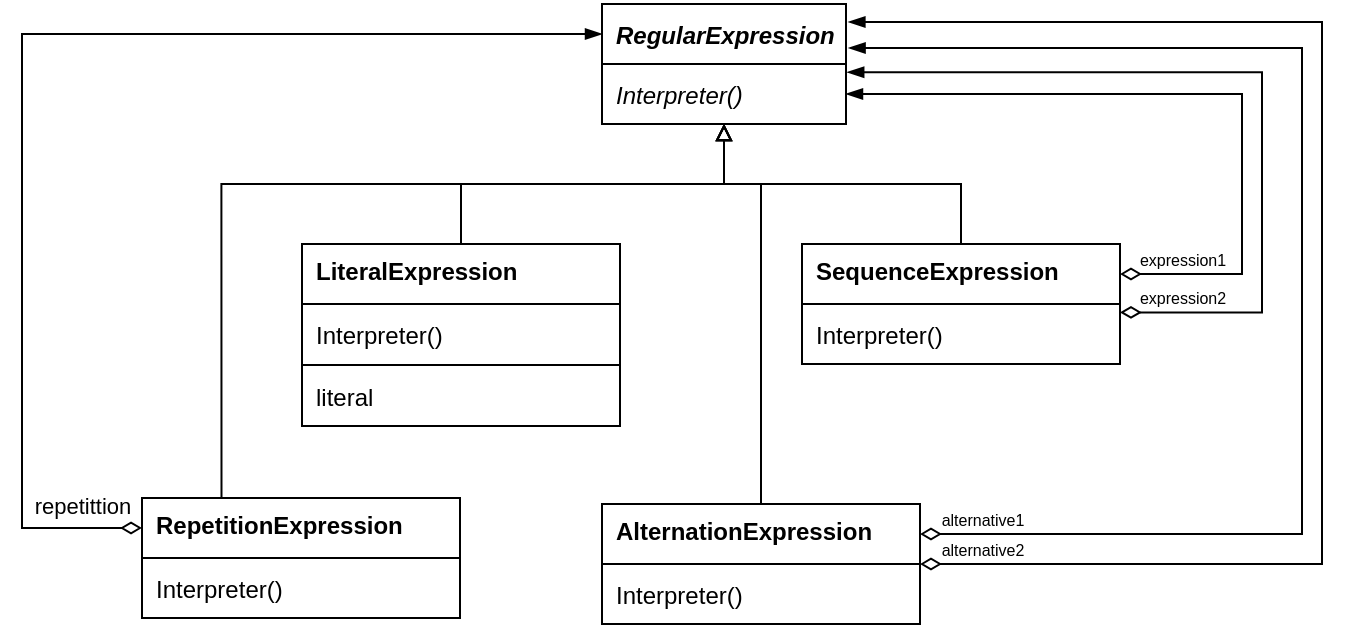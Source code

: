 <mxfile version="21.2.8" type="device">
  <diagram name="Page-1" id="mQ5jo2GKc0BcLItz1h-8">
    <mxGraphModel dx="977" dy="654" grid="1" gridSize="10" guides="1" tooltips="1" connect="1" arrows="1" fold="1" page="1" pageScale="1" pageWidth="850" pageHeight="1100" math="0" shadow="0">
      <root>
        <mxCell id="0" />
        <mxCell id="1" parent="0" />
        <mxCell id="5M_DOymnlada10cuIHT1-1" value="RegularExpression" style="swimlane;fontStyle=3;childLayout=stackLayout;horizontal=1;startSize=30;fillColor=none;horizontalStack=0;resizeParent=1;resizeParentMax=0;resizeLast=0;collapsible=0;marginBottom=0;fontSize=12;swimlaneHead=1;swimlaneBody=1;connectable=1;allowArrows=1;dropTarget=1;align=left;spacingLeft=5;" vertex="1" parent="1">
          <mxGeometry x="370" y="90" width="122" height="60" as="geometry">
            <mxRectangle x="245" y="370" width="90" height="26" as="alternateBounds" />
          </mxGeometry>
        </mxCell>
        <mxCell id="5M_DOymnlada10cuIHT1-2" value="Interpreter()" style="text;strokeColor=none;fillColor=none;align=left;verticalAlign=middle;spacingLeft=5;spacingRight=4;overflow=hidden;rotatable=0;points=[[0,0.5],[1,0.5]];portConstraint=eastwest;fontSize=12;fontStyle=2;connectable=0;" vertex="1" parent="5M_DOymnlada10cuIHT1-1">
          <mxGeometry y="30" width="122" height="30" as="geometry" />
        </mxCell>
        <mxCell id="5M_DOymnlada10cuIHT1-3" value="&lt;span style=&quot;font-weight: 700;&quot;&gt;LiteralExpression&lt;/span&gt;" style="swimlane;fontStyle=0;align=left;verticalAlign=top;childLayout=stackLayout;horizontal=1;startSize=30;horizontalStack=0;resizeParent=1;resizeParentMax=0;resizeLast=0;collapsible=0;marginBottom=0;html=1;spacingLeft=5;" vertex="1" parent="1">
          <mxGeometry x="220" y="210" width="159" height="91" as="geometry" />
        </mxCell>
        <mxCell id="5M_DOymnlada10cuIHT1-4" value="Interpreter()" style="text;strokeColor=none;fillColor=none;align=left;verticalAlign=middle;spacingLeft=5;spacingRight=4;overflow=hidden;rotatable=0;points=[[0,0.5],[1,0.5]];portConstraint=eastwest;fontSize=12;fontStyle=0;connectable=0;allowArrows=0;" vertex="1" parent="5M_DOymnlada10cuIHT1-3">
          <mxGeometry y="30" width="159" height="30" as="geometry" />
        </mxCell>
        <mxCell id="5M_DOymnlada10cuIHT1-5" value="" style="line;strokeWidth=1;fillColor=none;align=left;verticalAlign=middle;spacingTop=-1;spacingLeft=3;spacingRight=3;rotatable=0;labelPosition=right;points=[];portConstraint=eastwest;" vertex="1" parent="5M_DOymnlada10cuIHT1-3">
          <mxGeometry y="60" width="159" height="1" as="geometry" />
        </mxCell>
        <mxCell id="5M_DOymnlada10cuIHT1-6" value="literal" style="text;strokeColor=none;fillColor=none;align=left;verticalAlign=middle;spacingLeft=5;spacingRight=4;overflow=hidden;rotatable=0;points=[[0,0.5],[1,0.5]];portConstraint=eastwest;fontSize=12;fontStyle=0;connectable=1;allowArrows=0;" vertex="1" parent="5M_DOymnlada10cuIHT1-3">
          <mxGeometry y="61" width="159" height="30" as="geometry" />
        </mxCell>
        <mxCell id="5M_DOymnlada10cuIHT1-7" value="&lt;span style=&quot;font-weight: 700;&quot;&gt;SequenceExpression&lt;/span&gt;" style="swimlane;fontStyle=0;align=left;verticalAlign=top;childLayout=stackLayout;horizontal=1;startSize=30;horizontalStack=0;resizeParent=1;resizeParentMax=0;resizeLast=0;collapsible=0;marginBottom=0;html=1;spacingLeft=5;" vertex="1" parent="1">
          <mxGeometry x="470" y="210" width="159" height="60" as="geometry" />
        </mxCell>
        <mxCell id="5M_DOymnlada10cuIHT1-8" value="Interpreter()" style="text;strokeColor=none;fillColor=none;align=left;verticalAlign=middle;spacingLeft=5;spacingRight=4;overflow=hidden;rotatable=0;points=[[0,0.5],[1,0.5]];portConstraint=eastwest;fontSize=12;fontStyle=0;connectable=0;allowArrows=0;" vertex="1" parent="5M_DOymnlada10cuIHT1-7">
          <mxGeometry y="30" width="159" height="30" as="geometry" />
        </mxCell>
        <mxCell id="5M_DOymnlada10cuIHT1-11" value="" style="rounded=0;orthogonalLoop=1;jettySize=auto;html=1;fontSize=12;startSize=8;endArrow=blockThin;endFill=1;startArrow=diamondThin;startFill=0;exitX=0;exitY=0.25;exitDx=0;exitDy=0;entryX=0;entryY=0.25;entryDx=0;entryDy=0;edgeStyle=orthogonalEdgeStyle;" edge="1" target="5M_DOymnlada10cuIHT1-1" parent="1" source="5M_DOymnlada10cuIHT1-13">
          <mxGeometry relative="1" as="geometry">
            <mxPoint x="60" y="310" as="sourcePoint" />
            <mxPoint x="280" y="130" as="targetPoint" />
            <Array as="points">
              <mxPoint x="80" y="352" />
              <mxPoint x="80" y="105" />
            </Array>
          </mxGeometry>
        </mxCell>
        <mxCell id="5M_DOymnlada10cuIHT1-32" value="repetittion" style="edgeLabel;html=1;align=center;verticalAlign=middle;resizable=0;points=[];" vertex="1" connectable="0" parent="5M_DOymnlada10cuIHT1-11">
          <mxGeometry x="-0.871" y="-1" relative="1" as="geometry">
            <mxPoint x="8" y="-10" as="offset" />
          </mxGeometry>
        </mxCell>
        <mxCell id="5M_DOymnlada10cuIHT1-13" value="&lt;span style=&quot;font-weight: 700;&quot;&gt;RepetitionExpression&lt;/span&gt;" style="swimlane;fontStyle=0;align=left;verticalAlign=top;childLayout=stackLayout;horizontal=1;startSize=30;horizontalStack=0;resizeParent=1;resizeParentMax=0;resizeLast=0;collapsible=0;marginBottom=0;html=1;spacingLeft=5;" vertex="1" parent="1">
          <mxGeometry x="140" y="337" width="159" height="60" as="geometry" />
        </mxCell>
        <mxCell id="5M_DOymnlada10cuIHT1-14" value="Interpreter()" style="text;strokeColor=none;fillColor=none;align=left;verticalAlign=middle;spacingLeft=5;spacingRight=4;overflow=hidden;rotatable=0;points=[[0,0.5],[1,0.5]];portConstraint=eastwest;fontSize=12;fontStyle=0;connectable=0;allowArrows=0;" vertex="1" parent="5M_DOymnlada10cuIHT1-13">
          <mxGeometry y="30" width="159" height="30" as="geometry" />
        </mxCell>
        <mxCell id="5M_DOymnlada10cuIHT1-15" value="&lt;b&gt;AlternationExpression&lt;/b&gt;" style="swimlane;fontStyle=0;align=left;verticalAlign=top;childLayout=stackLayout;horizontal=1;startSize=30;horizontalStack=0;resizeParent=1;resizeParentMax=0;resizeLast=0;collapsible=0;marginBottom=0;html=1;spacingLeft=5;" vertex="1" parent="1">
          <mxGeometry x="370" y="340" width="159" height="60" as="geometry" />
        </mxCell>
        <mxCell id="5M_DOymnlada10cuIHT1-16" value="Interpreter()" style="text;strokeColor=none;fillColor=none;align=left;verticalAlign=middle;spacingLeft=5;spacingRight=4;overflow=hidden;rotatable=0;points=[[0,0.5],[1,0.5]];portConstraint=eastwest;fontSize=12;fontStyle=0;connectable=0;allowArrows=0;" vertex="1" parent="5M_DOymnlada10cuIHT1-15">
          <mxGeometry y="30" width="159" height="30" as="geometry" />
        </mxCell>
        <mxCell id="5M_DOymnlada10cuIHT1-17" value="" style="edgeStyle=orthogonalEdgeStyle;rounded=0;orthogonalLoop=1;jettySize=auto;html=1;fontSize=12;startSize=30;endArrow=block;endFill=0;exitX=0.5;exitY=0;exitDx=0;exitDy=0;entryX=0.5;entryY=1;entryDx=0;entryDy=0;" edge="1" parent="1" source="5M_DOymnlada10cuIHT1-3" target="5M_DOymnlada10cuIHT1-1">
          <mxGeometry relative="1" as="geometry">
            <mxPoint x="590" y="184" as="sourcePoint" />
            <mxPoint x="590" y="150" as="targetPoint" />
          </mxGeometry>
        </mxCell>
        <mxCell id="5M_DOymnlada10cuIHT1-18" value="" style="edgeStyle=orthogonalEdgeStyle;rounded=0;orthogonalLoop=1;jettySize=auto;html=1;fontSize=12;startSize=30;endArrow=block;endFill=0;exitX=0.5;exitY=0;exitDx=0;exitDy=0;entryX=0.5;entryY=1;entryDx=0;entryDy=0;" edge="1" parent="1" source="5M_DOymnlada10cuIHT1-7" target="5M_DOymnlada10cuIHT1-1">
          <mxGeometry relative="1" as="geometry">
            <mxPoint x="310" y="215" as="sourcePoint" />
            <mxPoint x="430" y="150" as="targetPoint" />
          </mxGeometry>
        </mxCell>
        <mxCell id="5M_DOymnlada10cuIHT1-19" value="" style="edgeStyle=orthogonalEdgeStyle;rounded=0;orthogonalLoop=1;jettySize=auto;html=1;fontSize=12;startSize=30;endArrow=block;endFill=0;exitX=0.25;exitY=0;exitDx=0;exitDy=0;entryX=0.5;entryY=1;entryDx=0;entryDy=0;" edge="1" parent="1" source="5M_DOymnlada10cuIHT1-13" target="5M_DOymnlada10cuIHT1-1">
          <mxGeometry relative="1" as="geometry">
            <mxPoint x="310" y="215" as="sourcePoint" />
            <mxPoint x="441" y="160" as="targetPoint" />
            <Array as="points">
              <mxPoint x="180" y="180" />
              <mxPoint x="431" y="180" />
            </Array>
          </mxGeometry>
        </mxCell>
        <mxCell id="5M_DOymnlada10cuIHT1-20" value="" style="rounded=0;orthogonalLoop=1;jettySize=auto;html=1;fontSize=12;startSize=30;endArrow=block;endFill=0;exitX=0.5;exitY=0;exitDx=0;exitDy=0;entryX=0.5;entryY=1;entryDx=0;entryDy=0;edgeStyle=orthogonalEdgeStyle;" edge="1" parent="1" source="5M_DOymnlada10cuIHT1-15" target="5M_DOymnlada10cuIHT1-1">
          <mxGeometry relative="1" as="geometry">
            <mxPoint x="190" y="350" as="sourcePoint" />
            <mxPoint x="441" y="160" as="targetPoint" />
            <Array as="points">
              <mxPoint x="449" y="180" />
              <mxPoint x="431" y="180" />
            </Array>
          </mxGeometry>
        </mxCell>
        <mxCell id="5M_DOymnlada10cuIHT1-22" value="" style="rounded=0;orthogonalLoop=1;jettySize=auto;html=1;fontSize=12;startSize=8;endArrow=blockThin;endFill=1;startArrow=diamondThin;startFill=0;exitX=1;exitY=0.25;exitDx=0;exitDy=0;entryX=1;entryY=0.75;entryDx=0;entryDy=0;edgeStyle=orthogonalEdgeStyle;" edge="1" parent="1" source="5M_DOymnlada10cuIHT1-7" target="5M_DOymnlada10cuIHT1-1">
          <mxGeometry relative="1" as="geometry">
            <mxPoint x="150" y="362" as="sourcePoint" />
            <mxPoint x="380" y="115" as="targetPoint" />
            <Array as="points">
              <mxPoint x="690" y="225" />
              <mxPoint x="690" y="135" />
            </Array>
          </mxGeometry>
        </mxCell>
        <mxCell id="5M_DOymnlada10cuIHT1-26" value="expression1" style="edgeLabel;html=1;align=center;verticalAlign=middle;resizable=0;points=[];fontSize=8;" vertex="1" connectable="0" parent="5M_DOymnlada10cuIHT1-22">
          <mxGeometry x="-0.904" y="1" relative="1" as="geometry">
            <mxPoint x="14" y="-6" as="offset" />
          </mxGeometry>
        </mxCell>
        <mxCell id="5M_DOymnlada10cuIHT1-25" value="" style="rounded=0;orthogonalLoop=1;jettySize=auto;html=1;fontSize=12;startSize=8;endArrow=blockThin;endFill=1;startArrow=diamondThin;startFill=0;entryX=1.005;entryY=0.569;entryDx=0;entryDy=0;entryPerimeter=0;exitX=1;exitY=0.57;exitDx=0;exitDy=0;exitPerimeter=0;edgeStyle=orthogonalEdgeStyle;" edge="1" parent="1" source="5M_DOymnlada10cuIHT1-7" target="5M_DOymnlada10cuIHT1-1">
          <mxGeometry relative="1" as="geometry">
            <mxPoint x="637" y="245" as="sourcePoint" />
            <mxPoint x="500" y="110" as="targetPoint" />
            <Array as="points">
              <mxPoint x="700" y="244" />
              <mxPoint x="700" y="124" />
            </Array>
          </mxGeometry>
        </mxCell>
        <mxCell id="5M_DOymnlada10cuIHT1-27" value="expression2" style="edgeLabel;html=1;align=center;verticalAlign=middle;resizable=0;points=[];fontSize=8;" vertex="1" connectable="0" parent="5M_DOymnlada10cuIHT1-25">
          <mxGeometry x="-0.857" relative="1" as="geometry">
            <mxPoint x="2" y="-7" as="offset" />
          </mxGeometry>
        </mxCell>
        <mxCell id="5M_DOymnlada10cuIHT1-28" value="" style="rounded=0;orthogonalLoop=1;jettySize=auto;html=1;fontSize=12;startSize=8;endArrow=blockThin;endFill=1;startArrow=diamondThin;startFill=0;exitX=1;exitY=0.25;exitDx=0;exitDy=0;entryX=1.011;entryY=0.365;entryDx=0;entryDy=0;entryPerimeter=0;edgeStyle=orthogonalEdgeStyle;" edge="1" parent="1" source="5M_DOymnlada10cuIHT1-15" target="5M_DOymnlada10cuIHT1-1">
          <mxGeometry relative="1" as="geometry">
            <mxPoint x="639" y="235" as="sourcePoint" />
            <mxPoint x="502" y="145" as="targetPoint" />
            <Array as="points">
              <mxPoint x="720" y="355" />
              <mxPoint x="720" y="112" />
              <mxPoint x="493" y="112" />
            </Array>
          </mxGeometry>
        </mxCell>
        <mxCell id="5M_DOymnlada10cuIHT1-29" value="alternative1" style="edgeLabel;html=1;align=center;verticalAlign=middle;resizable=0;points=[];fontSize=8;" vertex="1" connectable="0" parent="5M_DOymnlada10cuIHT1-28">
          <mxGeometry x="-0.904" y="1" relative="1" as="geometry">
            <mxPoint x="-1" y="-6" as="offset" />
          </mxGeometry>
        </mxCell>
        <mxCell id="5M_DOymnlada10cuIHT1-30" value="" style="rounded=0;orthogonalLoop=1;jettySize=auto;html=1;fontSize=12;startSize=8;endArrow=blockThin;endFill=1;startArrow=diamondThin;startFill=0;exitX=1;exitY=0.5;exitDx=0;exitDy=0;entryX=1.01;entryY=0.144;entryDx=0;entryDy=0;entryPerimeter=0;edgeStyle=orthogonalEdgeStyle;" edge="1" parent="1" source="5M_DOymnlada10cuIHT1-15" target="5M_DOymnlada10cuIHT1-1">
          <mxGeometry relative="1" as="geometry">
            <mxPoint x="539" y="365" as="sourcePoint" />
            <mxPoint x="503" y="122" as="targetPoint" />
            <Array as="points">
              <mxPoint x="730" y="370" />
              <mxPoint x="730" y="99" />
              <mxPoint x="493" y="99" />
            </Array>
          </mxGeometry>
        </mxCell>
        <mxCell id="5M_DOymnlada10cuIHT1-31" value="alternative2" style="edgeLabel;html=1;align=center;verticalAlign=middle;resizable=0;points=[];fontSize=8;" vertex="1" connectable="0" parent="5M_DOymnlada10cuIHT1-30">
          <mxGeometry x="-0.904" y="1" relative="1" as="geometry">
            <mxPoint x="-3" y="-6" as="offset" />
          </mxGeometry>
        </mxCell>
      </root>
    </mxGraphModel>
  </diagram>
</mxfile>

